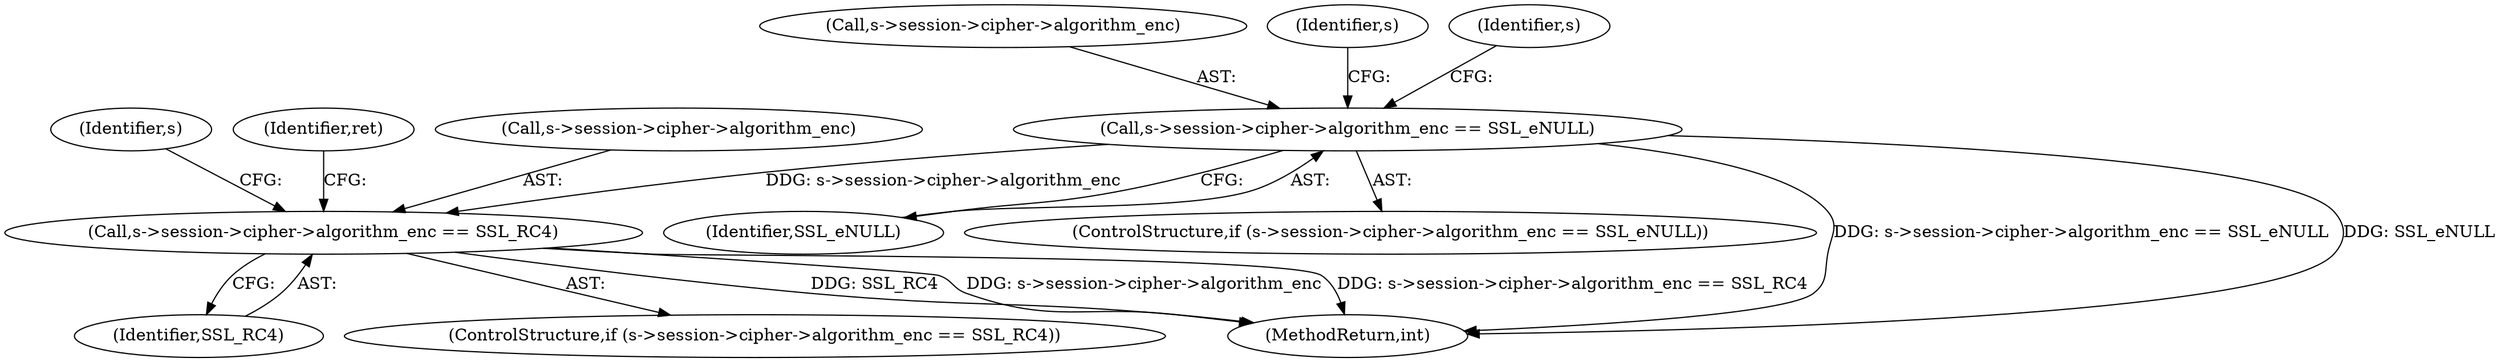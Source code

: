 digraph "0_openssl_4ad93618d26a3ea23d36ad5498ff4f59eff3a4d2_5@pointer" {
"1000398" [label="(Call,s->session->cipher->algorithm_enc == SSL_eNULL)"];
"1000415" [label="(Call,s->session->cipher->algorithm_enc == SSL_RC4)"];
"1000399" [label="(Call,s->session->cipher->algorithm_enc)"];
"1000410" [label="(Identifier,s)"];
"1000423" [label="(Identifier,SSL_RC4)"];
"1000398" [label="(Call,s->session->cipher->algorithm_enc == SSL_eNULL)"];
"1000427" [label="(Identifier,s)"];
"1000406" [label="(Identifier,SSL_eNULL)"];
"1000414" [label="(ControlStructure,if (s->session->cipher->algorithm_enc == SSL_RC4))"];
"1000419" [label="(Identifier,s)"];
"1000415" [label="(Call,s->session->cipher->algorithm_enc == SSL_RC4)"];
"1000432" [label="(Identifier,ret)"];
"1000416" [label="(Call,s->session->cipher->algorithm_enc)"];
"1000397" [label="(ControlStructure,if (s->session->cipher->algorithm_enc == SSL_eNULL))"];
"1000437" [label="(MethodReturn,int)"];
"1000398" -> "1000397"  [label="AST: "];
"1000398" -> "1000406"  [label="CFG: "];
"1000399" -> "1000398"  [label="AST: "];
"1000406" -> "1000398"  [label="AST: "];
"1000410" -> "1000398"  [label="CFG: "];
"1000419" -> "1000398"  [label="CFG: "];
"1000398" -> "1000437"  [label="DDG: s->session->cipher->algorithm_enc == SSL_eNULL"];
"1000398" -> "1000437"  [label="DDG: SSL_eNULL"];
"1000398" -> "1000415"  [label="DDG: s->session->cipher->algorithm_enc"];
"1000415" -> "1000414"  [label="AST: "];
"1000415" -> "1000423"  [label="CFG: "];
"1000416" -> "1000415"  [label="AST: "];
"1000423" -> "1000415"  [label="AST: "];
"1000427" -> "1000415"  [label="CFG: "];
"1000432" -> "1000415"  [label="CFG: "];
"1000415" -> "1000437"  [label="DDG: SSL_RC4"];
"1000415" -> "1000437"  [label="DDG: s->session->cipher->algorithm_enc"];
"1000415" -> "1000437"  [label="DDG: s->session->cipher->algorithm_enc == SSL_RC4"];
}
